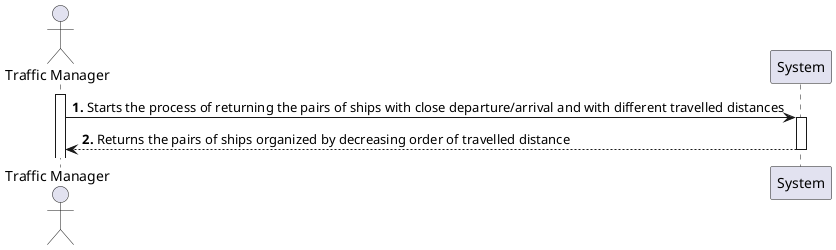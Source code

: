 @startuml

actor "Traffic Manager" as tm
participant "System" as sys

activate tm
tm -> sys : **1.** Starts the process of returning the pairs of ships with close departure/arrival and with different travelled distances
activate sys
sys --> tm : **2.** Returns the pairs of ships organized by decreasing order of travelled distance
deactivate sys

@enduml